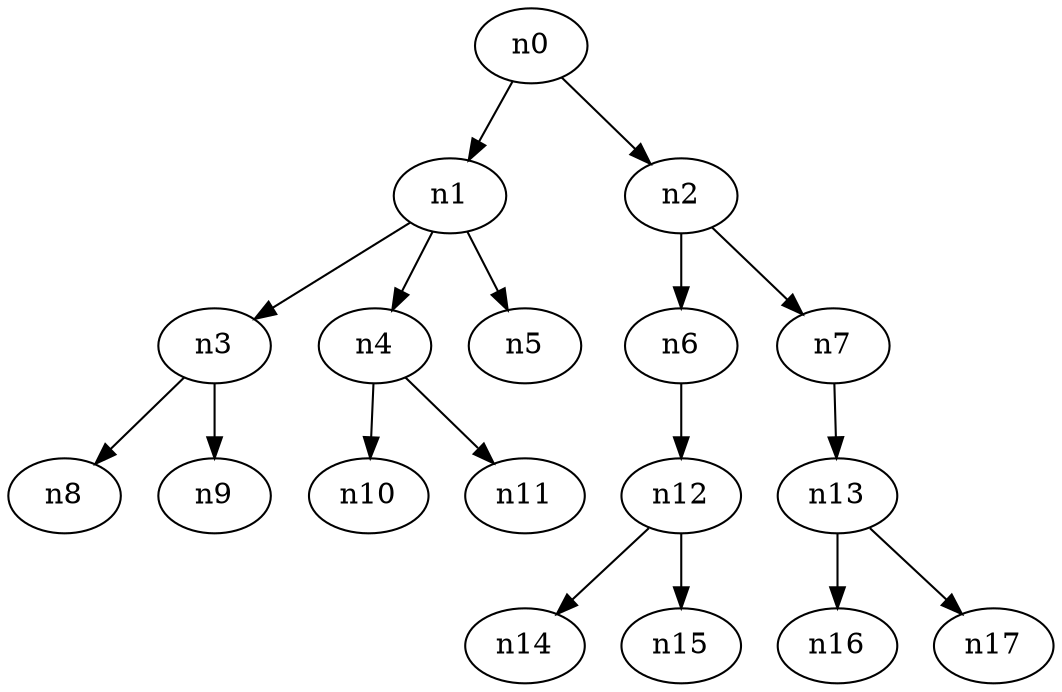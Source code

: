 digraph "" {
    n0 -> n1
    n0 -> n2
    n1 -> n3
    n1 -> n4
    n1 -> n5
    n2 -> n6
    n2 -> n7
    n3 -> n8
    n3 -> n9
    n4 -> n10
    n4 -> n11
    n6 -> n12
    n7 -> n13
    n12 -> n14
    n12 -> n15
    n13 -> n16
    n13 -> n17
}